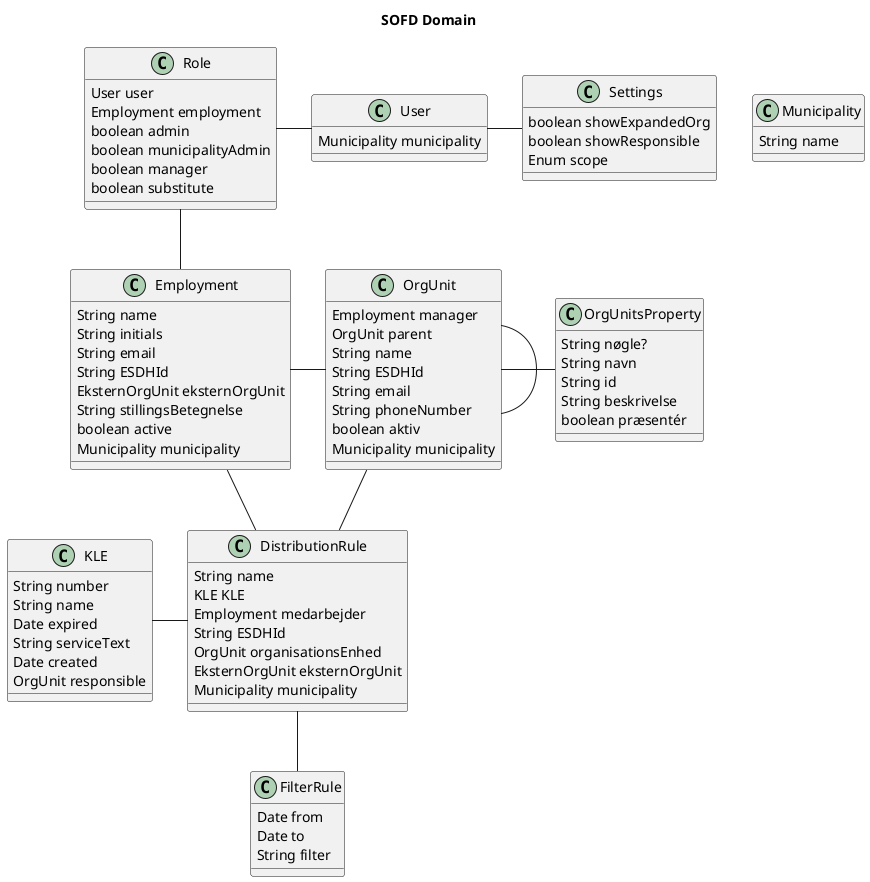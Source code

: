 @startuml
title SOFD Domain

class User {
  Municipality municipality
}

class Role {
  User user
  Employment employment
  boolean admin
  boolean municipalityAdmin
  boolean manager
  boolean substitute
}

class Municipality {
  String name
}

class FilterRule {
  Date from
  Date to
  String filter
}

class KLE {
  String number
  String name
  Date expired
  String serviceText
  Date created
  OrgUnit responsible
}

class OrgUnitsProperty {
  String nøgle?
  String navn
  String id
  String beskrivelse
  boolean præsentér
}

class DistributionRule {
  String name
  KLE KLE
  Employment medarbejder
  String ESDHId
  OrgUnit organisationsEnhed
  EksternOrgUnit eksternOrgUnit
  Municipality municipality
}

class Employment {
  String name
  String initials
  String email
  String ESDHId
  EksternOrgUnit eksternOrgUnit
  String stillingsBetegnelse
  boolean active
  Municipality municipality
}

class OrgUnit {
  Employment manager
  OrgUnit parent
  String name
  String ESDHId
  String email
  String phoneNumber
  boolean aktiv
  Municipality municipality
}

class Settings {
  boolean showExpandedOrg
  boolean showResponsible
  Enum scope
}


Role -- Employment
Role - User
User - Settings
OrgUnit - OrgUnit
OrgUnit - OrgUnitsProperty
OrgUnit -- DistributionRule
Employment -- DistributionRule
KLE - DistributionRule
Employment - OrgUnit
DistributionRule -- FilterRule

@enduml

